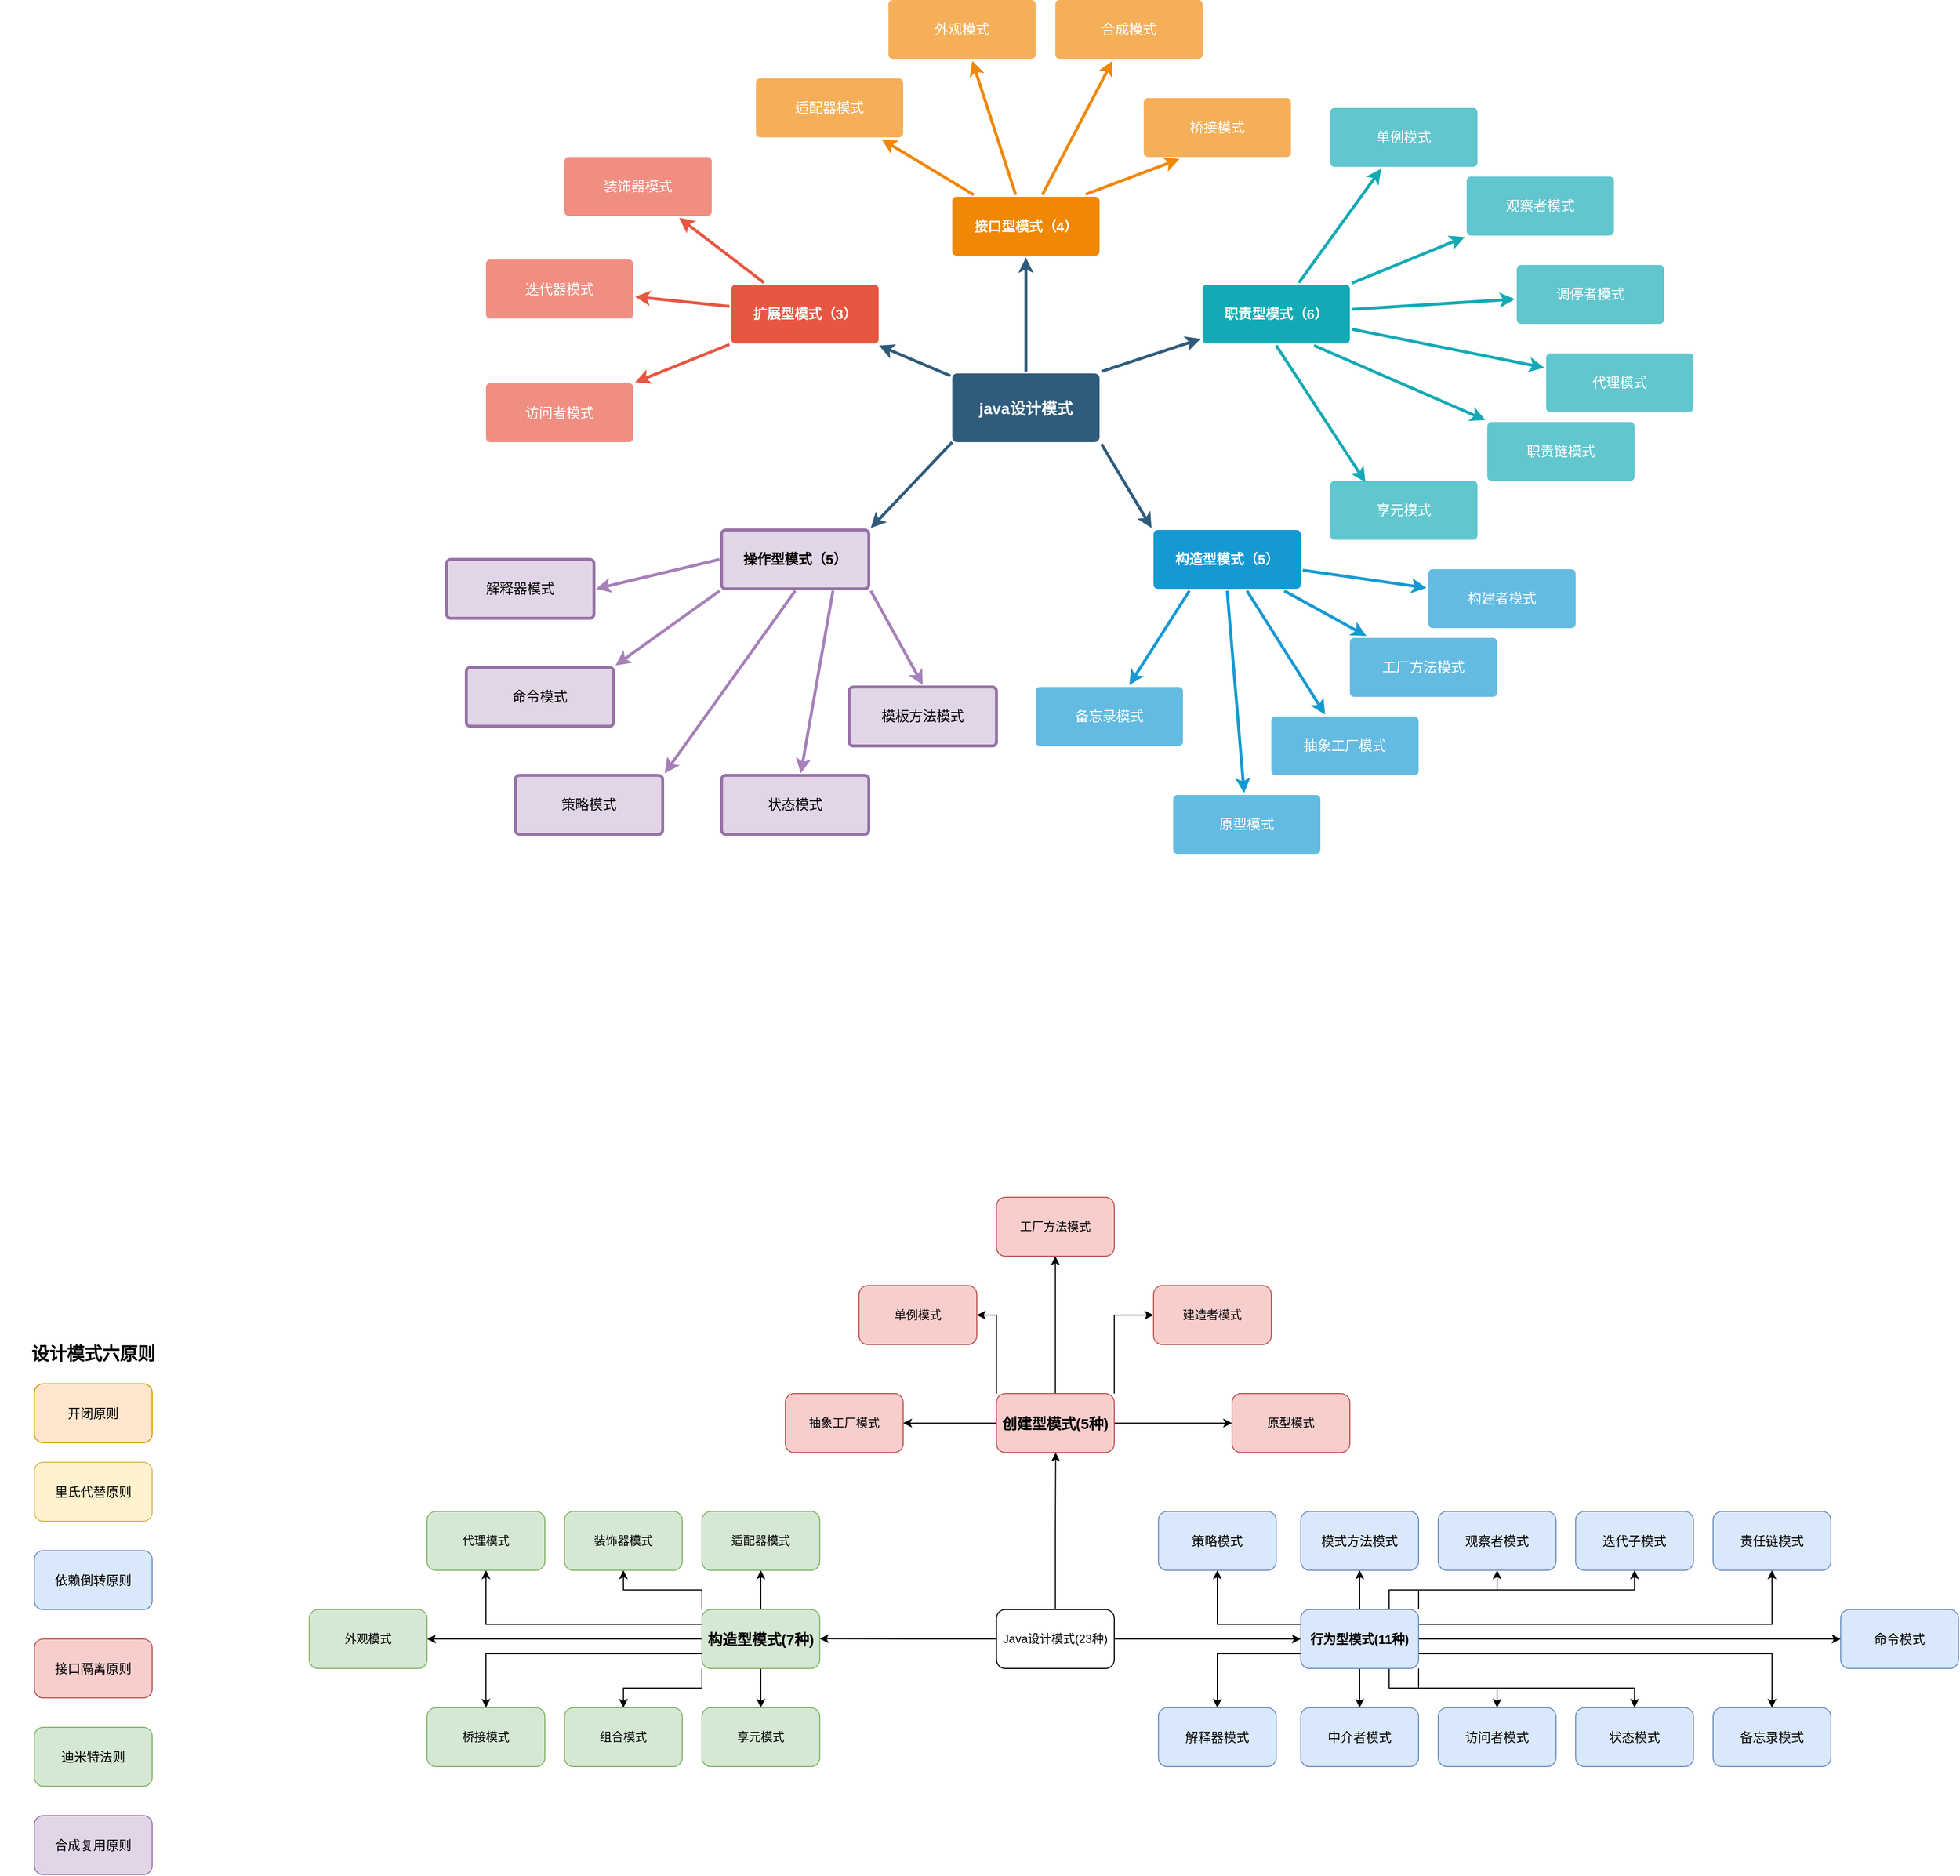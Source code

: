 <mxfile version="20.3.3" type="github">
  <diagram id="6a731a19-8d31-9384-78a2-239565b7b9f0" name="Page-1">
    <mxGraphModel dx="3200" dy="1978" grid="1" gridSize="10" guides="1" tooltips="1" connect="1" arrows="1" fold="1" page="1" pageScale="1" pageWidth="1169" pageHeight="827" background="none" math="0" shadow="0">
      <root>
        <mxCell id="0" />
        <mxCell id="1" parent="0" />
        <mxCell id="1745" value="" style="edgeStyle=none;rounded=0;jumpStyle=none;html=1;shadow=0;labelBackgroundColor=none;startArrow=none;startFill=0;endArrow=classic;endFill=1;jettySize=auto;orthogonalLoop=1;strokeColor=#2F5B7C;strokeWidth=3;fontFamily=Helvetica;fontSize=16;fontColor=#23445D;spacing=5;" parent="1" source="1749" target="1764" edge="1">
          <mxGeometry relative="1" as="geometry" />
        </mxCell>
        <mxCell id="1746" value="" style="edgeStyle=none;rounded=0;jumpStyle=none;html=1;shadow=0;labelBackgroundColor=none;startArrow=none;startFill=0;endArrow=classic;endFill=1;jettySize=auto;orthogonalLoop=1;strokeColor=#2F5B7C;strokeWidth=3;fontFamily=Helvetica;fontSize=16;fontColor=#23445D;spacing=5;exitX=1;exitY=0;exitDx=0;exitDy=0;" parent="1" source="1749" target="1771" edge="1">
          <mxGeometry relative="1" as="geometry" />
        </mxCell>
        <mxCell id="1747" value="" style="edgeStyle=none;rounded=0;jumpStyle=none;html=1;shadow=0;labelBackgroundColor=none;startArrow=none;startFill=0;endArrow=classic;endFill=1;jettySize=auto;orthogonalLoop=1;strokeColor=#2F5B7C;strokeWidth=3;fontFamily=Helvetica;fontSize=16;fontColor=#23445D;spacing=5;exitX=1;exitY=1;exitDx=0;exitDy=0;entryX=0;entryY=0;entryDx=0;entryDy=0;" parent="1" source="1749" target="1760" edge="1">
          <mxGeometry relative="1" as="geometry" />
        </mxCell>
        <mxCell id="1748" value="" style="edgeStyle=none;rounded=0;jumpStyle=none;html=1;shadow=0;labelBackgroundColor=none;startArrow=none;startFill=0;endArrow=classic;endFill=1;jettySize=auto;orthogonalLoop=1;strokeColor=#2F5B7C;strokeWidth=3;fontFamily=Helvetica;fontSize=16;fontColor=#23445D;spacing=5;" parent="1" source="1749" target="1753" edge="1">
          <mxGeometry relative="1" as="geometry" />
        </mxCell>
        <mxCell id="1749" value="java设计模式" style="rounded=1;whiteSpace=wrap;html=1;shadow=0;labelBackgroundColor=none;strokeColor=none;strokeWidth=3;fillColor=#2F5B7C;fontFamily=Helvetica;fontSize=16;fontColor=#FFFFFF;align=center;fontStyle=1;spacing=5;arcSize=7;perimeterSpacing=2;" parent="1" vertex="1">
          <mxGeometry x="495" y="380.5" width="150" height="70" as="geometry" />
        </mxCell>
        <mxCell id="1750" value="" style="edgeStyle=none;rounded=1;jumpStyle=none;html=1;shadow=0;labelBackgroundColor=none;startArrow=none;startFill=0;jettySize=auto;orthogonalLoop=1;strokeColor=#E85642;strokeWidth=3;fontFamily=Helvetica;fontSize=14;fontColor=#FFFFFF;spacing=5;fontStyle=1;fillColor=#b0e3e6;" parent="1" source="1753" target="1756" edge="1">
          <mxGeometry relative="1" as="geometry" />
        </mxCell>
        <mxCell id="1751" value="" style="edgeStyle=none;rounded=1;jumpStyle=none;html=1;shadow=0;labelBackgroundColor=none;startArrow=none;startFill=0;jettySize=auto;orthogonalLoop=1;strokeColor=#E85642;strokeWidth=3;fontFamily=Helvetica;fontSize=14;fontColor=#FFFFFF;spacing=5;fontStyle=1;fillColor=#b0e3e6;" parent="1" source="1753" target="1755" edge="1">
          <mxGeometry relative="1" as="geometry" />
        </mxCell>
        <mxCell id="1752" value="" style="edgeStyle=none;rounded=1;jumpStyle=none;html=1;shadow=0;labelBackgroundColor=none;startArrow=none;startFill=0;jettySize=auto;orthogonalLoop=1;strokeColor=#E85642;strokeWidth=3;fontFamily=Helvetica;fontSize=14;fontColor=#FFFFFF;spacing=5;fontStyle=1;fillColor=#b0e3e6;" parent="1" source="1753" target="1754" edge="1">
          <mxGeometry relative="1" as="geometry" />
        </mxCell>
        <mxCell id="1753" value="扩展型模式（3）" style="rounded=1;whiteSpace=wrap;html=1;shadow=0;labelBackgroundColor=none;strokeColor=none;strokeWidth=3;fillColor=#e85642;fontFamily=Helvetica;fontSize=14;fontColor=#FFFFFF;align=center;spacing=5;fontStyle=1;arcSize=7;perimeterSpacing=2;" parent="1" vertex="1">
          <mxGeometry x="270" y="290" width="150" height="60" as="geometry" />
        </mxCell>
        <mxCell id="1754" value="访问者模式" style="rounded=1;whiteSpace=wrap;html=1;shadow=0;labelBackgroundColor=none;strokeColor=none;strokeWidth=3;fillColor=#f08e81;fontFamily=Helvetica;fontSize=14;fontColor=#FFFFFF;align=center;spacing=5;fontStyle=0;arcSize=7;perimeterSpacing=2;" parent="1" vertex="1">
          <mxGeometry x="20" y="390.5" width="150" height="60" as="geometry" />
        </mxCell>
        <mxCell id="1755" value="迭代器模式" style="rounded=1;whiteSpace=wrap;html=1;shadow=0;labelBackgroundColor=none;strokeColor=none;strokeWidth=3;fillColor=#f08e81;fontFamily=Helvetica;fontSize=14;fontColor=#FFFFFF;align=center;spacing=5;fontStyle=0;arcSize=7;perimeterSpacing=2;" parent="1" vertex="1">
          <mxGeometry x="20" y="264.5" width="150" height="60" as="geometry" />
        </mxCell>
        <mxCell id="1756" value="装饰器模式" style="rounded=1;whiteSpace=wrap;html=1;shadow=0;labelBackgroundColor=none;strokeColor=none;strokeWidth=3;fillColor=#f08e81;fontFamily=Helvetica;fontSize=14;fontColor=#FFFFFF;align=center;spacing=5;fontStyle=0;arcSize=7;perimeterSpacing=2;" parent="1" vertex="1">
          <mxGeometry x="100" y="160" width="150" height="60" as="geometry" />
        </mxCell>
        <mxCell id="1757" value="" style="edgeStyle=none;rounded=0;jumpStyle=none;html=1;shadow=0;labelBackgroundColor=none;startArrow=none;startFill=0;endArrow=classic;endFill=1;jettySize=auto;orthogonalLoop=1;strokeColor=#1699D3;strokeWidth=3;fontFamily=Helvetica;fontSize=14;fontColor=#FFFFFF;spacing=5;" parent="1" source="1760" target="1763" edge="1">
          <mxGeometry relative="1" as="geometry" />
        </mxCell>
        <mxCell id="1758" value="" style="edgeStyle=none;rounded=0;jumpStyle=none;html=1;shadow=0;labelBackgroundColor=none;startArrow=none;startFill=0;endArrow=classic;endFill=1;jettySize=auto;orthogonalLoop=1;strokeColor=#1699D3;strokeWidth=3;fontFamily=Helvetica;fontSize=14;fontColor=#FFFFFF;spacing=5;" parent="1" source="1760" target="1762" edge="1">
          <mxGeometry relative="1" as="geometry" />
        </mxCell>
        <mxCell id="1759" value="" style="edgeStyle=none;rounded=0;jumpStyle=none;html=1;shadow=0;labelBackgroundColor=none;startArrow=none;startFill=0;endArrow=classic;endFill=1;jettySize=auto;orthogonalLoop=1;strokeColor=#1699D3;strokeWidth=3;fontFamily=Helvetica;fontSize=14;fontColor=#FFFFFF;spacing=5;" parent="1" source="1760" target="1761" edge="1">
          <mxGeometry relative="1" as="geometry" />
        </mxCell>
        <mxCell id="1760" value="构造型模式（5）" style="rounded=1;whiteSpace=wrap;html=1;shadow=0;labelBackgroundColor=none;strokeColor=none;strokeWidth=3;fillColor=#1699d3;fontFamily=Helvetica;fontSize=14;fontColor=#FFFFFF;align=center;spacing=5;fontStyle=1;arcSize=7;perimeterSpacing=2;" parent="1" vertex="1">
          <mxGeometry x="700" y="540" width="150" height="60" as="geometry" />
        </mxCell>
        <mxCell id="1761" value="构建者模式" style="rounded=1;whiteSpace=wrap;html=1;shadow=0;labelBackgroundColor=none;strokeColor=none;strokeWidth=3;fillColor=#64bbe2;fontFamily=Helvetica;fontSize=14;fontColor=#FFFFFF;align=center;spacing=5;arcSize=7;perimeterSpacing=2;" parent="1" vertex="1">
          <mxGeometry x="980" y="580" width="150" height="60" as="geometry" />
        </mxCell>
        <mxCell id="1762" value="工厂方法模式" style="rounded=1;whiteSpace=wrap;html=1;shadow=0;labelBackgroundColor=none;strokeColor=none;strokeWidth=3;fillColor=#64bbe2;fontFamily=Helvetica;fontSize=14;fontColor=#FFFFFF;align=center;spacing=5;arcSize=7;perimeterSpacing=2;" parent="1" vertex="1">
          <mxGeometry x="900" y="650" width="150" height="60" as="geometry" />
        </mxCell>
        <mxCell id="1763" value="抽象工厂模式" style="rounded=1;whiteSpace=wrap;html=1;shadow=0;labelBackgroundColor=none;strokeColor=none;strokeWidth=3;fillColor=#64bbe2;fontFamily=Helvetica;fontSize=14;fontColor=#FFFFFF;align=center;spacing=5;arcSize=7;perimeterSpacing=2;" parent="1" vertex="1">
          <mxGeometry x="820" y="730" width="150" height="60" as="geometry" />
        </mxCell>
        <mxCell id="1764" value="接口型模式（4）" style="rounded=1;whiteSpace=wrap;html=1;shadow=0;labelBackgroundColor=none;strokeColor=none;strokeWidth=3;fillColor=#F08705;fontFamily=Helvetica;fontSize=14;fontColor=#FFFFFF;align=center;spacing=5;fontStyle=1;arcSize=7;perimeterSpacing=2;" parent="1" vertex="1">
          <mxGeometry x="495" y="200.5" width="150" height="60" as="geometry" />
        </mxCell>
        <mxCell id="1765" value="合成模式" style="rounded=1;whiteSpace=wrap;html=1;shadow=0;labelBackgroundColor=none;strokeColor=none;strokeWidth=3;fillColor=#f5af58;fontFamily=Helvetica;fontSize=14;fontColor=#FFFFFF;align=center;spacing=5;arcSize=7;perimeterSpacing=2;" parent="1" vertex="1">
          <mxGeometry x="600" width="150" height="60" as="geometry" />
        </mxCell>
        <mxCell id="1766" value="" style="edgeStyle=none;rounded=0;jumpStyle=none;html=1;shadow=0;labelBackgroundColor=none;startArrow=none;startFill=0;endArrow=classic;endFill=1;jettySize=auto;orthogonalLoop=1;strokeColor=#F08705;strokeWidth=3;fontFamily=Helvetica;fontSize=14;fontColor=#FFFFFF;spacing=5;" parent="1" source="1764" target="1765" edge="1">
          <mxGeometry relative="1" as="geometry" />
        </mxCell>
        <mxCell id="1767" value="外观模式" style="rounded=1;whiteSpace=wrap;html=1;shadow=0;labelBackgroundColor=none;strokeColor=none;strokeWidth=3;fillColor=#f5af58;fontFamily=Helvetica;fontSize=14;fontColor=#FFFFFF;align=center;spacing=5;arcSize=7;perimeterSpacing=2;" parent="1" vertex="1">
          <mxGeometry x="430" width="150" height="60" as="geometry" />
        </mxCell>
        <mxCell id="1768" value="" style="edgeStyle=none;rounded=0;jumpStyle=none;html=1;shadow=0;labelBackgroundColor=none;startArrow=none;startFill=0;endArrow=classic;endFill=1;jettySize=auto;orthogonalLoop=1;strokeColor=#F08705;strokeWidth=3;fontFamily=Helvetica;fontSize=14;fontColor=#FFFFFF;spacing=5;" parent="1" source="1764" target="1767" edge="1">
          <mxGeometry relative="1" as="geometry" />
        </mxCell>
        <mxCell id="1769" value="适配器模式" style="rounded=1;whiteSpace=wrap;html=1;shadow=0;labelBackgroundColor=none;strokeColor=none;strokeWidth=3;fillColor=#f5af58;fontFamily=Helvetica;fontSize=14;fontColor=#FFFFFF;align=center;spacing=5;arcSize=7;perimeterSpacing=2;" parent="1" vertex="1">
          <mxGeometry x="295" y="80" width="150" height="60" as="geometry" />
        </mxCell>
        <mxCell id="1770" value="" style="edgeStyle=none;rounded=0;jumpStyle=none;html=1;shadow=0;labelBackgroundColor=none;startArrow=none;startFill=0;endArrow=classic;endFill=1;jettySize=auto;orthogonalLoop=1;strokeColor=#F08705;strokeWidth=3;fontFamily=Helvetica;fontSize=14;fontColor=#FFFFFF;spacing=5;" parent="1" source="1764" target="1769" edge="1">
          <mxGeometry relative="1" as="geometry" />
        </mxCell>
        <mxCell id="1771" value="职责型模式（6）" style="rounded=1;whiteSpace=wrap;html=1;shadow=0;labelBackgroundColor=none;strokeColor=none;strokeWidth=3;fillColor=#12aab5;fontFamily=Helvetica;fontSize=14;fontColor=#FFFFFF;align=center;spacing=5;fontStyle=1;arcSize=7;perimeterSpacing=2;" parent="1" vertex="1">
          <mxGeometry x="750" y="290.0" width="150" height="60" as="geometry" />
        </mxCell>
        <mxCell id="1772" value="代理模式" style="rounded=1;whiteSpace=wrap;html=1;shadow=0;labelBackgroundColor=none;strokeColor=none;strokeWidth=3;fillColor=#61c6ce;fontFamily=Helvetica;fontSize=14;fontColor=#FFFFFF;align=center;spacing=5;fontStyle=0;arcSize=7;perimeterSpacing=2;" parent="1" vertex="1">
          <mxGeometry x="1100" y="360" width="150" height="60" as="geometry" />
        </mxCell>
        <mxCell id="1773" value="" style="edgeStyle=none;rounded=1;jumpStyle=none;html=1;shadow=0;labelBackgroundColor=none;startArrow=none;startFill=0;jettySize=auto;orthogonalLoop=1;strokeColor=#12AAB5;strokeWidth=3;fontFamily=Helvetica;fontSize=14;fontColor=#FFFFFF;spacing=5;fontStyle=1;fillColor=#b0e3e6;" parent="1" source="1771" target="1772" edge="1">
          <mxGeometry relative="1" as="geometry" />
        </mxCell>
        <mxCell id="1774" value="调停者模式" style="rounded=1;whiteSpace=wrap;html=1;shadow=0;labelBackgroundColor=none;strokeColor=none;strokeWidth=3;fillColor=#61c6ce;fontFamily=Helvetica;fontSize=14;fontColor=#FFFFFF;align=center;spacing=5;fontStyle=0;arcSize=7;perimeterSpacing=2;" parent="1" vertex="1">
          <mxGeometry x="1070" y="270" width="150" height="60" as="geometry" />
        </mxCell>
        <mxCell id="1775" value="" style="edgeStyle=none;rounded=1;jumpStyle=none;html=1;shadow=0;labelBackgroundColor=none;startArrow=none;startFill=0;jettySize=auto;orthogonalLoop=1;strokeColor=#12AAB5;strokeWidth=3;fontFamily=Helvetica;fontSize=14;fontColor=#FFFFFF;spacing=5;fontStyle=1;fillColor=#b0e3e6;" parent="1" source="1771" target="1774" edge="1">
          <mxGeometry relative="1" as="geometry" />
        </mxCell>
        <mxCell id="1776" value="观察者模式" style="rounded=1;whiteSpace=wrap;html=1;shadow=0;labelBackgroundColor=none;strokeColor=none;strokeWidth=3;fillColor=#61c6ce;fontFamily=Helvetica;fontSize=14;fontColor=#FFFFFF;align=center;spacing=5;fontStyle=0;arcSize=7;perimeterSpacing=2;" parent="1" vertex="1">
          <mxGeometry x="1019" y="180" width="150" height="60" as="geometry" />
        </mxCell>
        <mxCell id="1777" value="" style="edgeStyle=none;rounded=1;jumpStyle=none;html=1;shadow=0;labelBackgroundColor=none;startArrow=none;startFill=0;jettySize=auto;orthogonalLoop=1;strokeColor=#12AAB5;strokeWidth=3;fontFamily=Helvetica;fontSize=14;fontColor=#FFFFFF;spacing=5;fontStyle=1;fillColor=#b0e3e6;" parent="1" source="1771" target="1776" edge="1">
          <mxGeometry relative="1" as="geometry" />
        </mxCell>
        <mxCell id="1778" value="单例模式" style="rounded=1;whiteSpace=wrap;html=1;shadow=0;labelBackgroundColor=none;strokeColor=none;strokeWidth=3;fillColor=#61c6ce;fontFamily=Helvetica;fontSize=14;fontColor=#FFFFFF;align=center;spacing=5;fontStyle=0;arcSize=7;perimeterSpacing=2;" parent="1" vertex="1">
          <mxGeometry x="880" y="110" width="150" height="60" as="geometry" />
        </mxCell>
        <mxCell id="1779" value="" style="edgeStyle=none;rounded=1;jumpStyle=none;html=1;shadow=0;labelBackgroundColor=none;startArrow=none;startFill=0;jettySize=auto;orthogonalLoop=1;strokeColor=#12AAB5;strokeWidth=3;fontFamily=Helvetica;fontSize=14;fontColor=#FFFFFF;spacing=5;fontStyle=1;fillColor=#b0e3e6;" parent="1" source="1771" target="1778" edge="1">
          <mxGeometry relative="1" as="geometry" />
        </mxCell>
        <mxCell id="4a9uGaRd72NeFOy7xEUE-1779" value="桥接模式" style="rounded=1;whiteSpace=wrap;html=1;shadow=0;labelBackgroundColor=none;strokeColor=none;strokeWidth=3;fillColor=#f5af58;fontFamily=Helvetica;fontSize=14;fontColor=#FFFFFF;align=center;spacing=5;arcSize=7;perimeterSpacing=2;" parent="1" vertex="1">
          <mxGeometry x="690" y="100" width="150" height="60" as="geometry" />
        </mxCell>
        <mxCell id="4a9uGaRd72NeFOy7xEUE-1781" value="" style="edgeStyle=none;rounded=0;jumpStyle=none;html=1;shadow=0;labelBackgroundColor=none;startArrow=none;startFill=0;endArrow=classic;endFill=1;jettySize=auto;orthogonalLoop=1;strokeColor=#F08705;strokeWidth=3;fontFamily=Helvetica;fontSize=14;fontColor=#FFFFFF;spacing=5;exitX=0.896;exitY=-0.008;exitDx=0;exitDy=0;exitPerimeter=0;entryX=0.25;entryY=1;entryDx=0;entryDy=0;" parent="1" source="1764" target="4a9uGaRd72NeFOy7xEUE-1779" edge="1">
          <mxGeometry relative="1" as="geometry">
            <mxPoint x="614.164" y="208.5" as="sourcePoint" />
            <mxPoint x="740" y="170" as="targetPoint" />
          </mxGeometry>
        </mxCell>
        <mxCell id="4a9uGaRd72NeFOy7xEUE-1783" value="" style="edgeStyle=none;rounded=1;jumpStyle=none;html=1;shadow=0;labelBackgroundColor=none;startArrow=none;startFill=0;jettySize=auto;orthogonalLoop=1;strokeColor=#12AAB5;strokeWidth=3;fontFamily=Helvetica;fontSize=14;fontColor=#FFFFFF;spacing=5;fontStyle=1;fillColor=#b0e3e6;exitX=0.75;exitY=1;exitDx=0;exitDy=0;entryX=0;entryY=0;entryDx=0;entryDy=0;" parent="1" source="1771" target="4a9uGaRd72NeFOy7xEUE-1784" edge="1">
          <mxGeometry relative="1" as="geometry">
            <mxPoint x="940" y="450" as="sourcePoint" />
            <mxPoint x="1078" y="457.54" as="targetPoint" />
          </mxGeometry>
        </mxCell>
        <mxCell id="4a9uGaRd72NeFOy7xEUE-1784" value="职责链模式" style="rounded=1;whiteSpace=wrap;html=1;shadow=0;labelBackgroundColor=none;strokeColor=none;strokeWidth=3;fillColor=#61c6ce;fontFamily=Helvetica;fontSize=14;fontColor=#FFFFFF;align=center;spacing=5;fontStyle=0;arcSize=7;perimeterSpacing=2;" parent="1" vertex="1">
          <mxGeometry x="1040" y="430" width="150" height="60" as="geometry" />
        </mxCell>
        <mxCell id="4a9uGaRd72NeFOy7xEUE-1785" value="享元模式" style="rounded=1;whiteSpace=wrap;html=1;shadow=0;labelBackgroundColor=none;strokeColor=none;strokeWidth=3;fillColor=#61c6ce;fontFamily=Helvetica;fontSize=14;fontColor=#FFFFFF;align=center;spacing=5;fontStyle=0;arcSize=7;perimeterSpacing=2;" parent="1" vertex="1">
          <mxGeometry x="880" y="490" width="150" height="60" as="geometry" />
        </mxCell>
        <mxCell id="4a9uGaRd72NeFOy7xEUE-1786" value="" style="edgeStyle=none;rounded=1;jumpStyle=none;html=1;shadow=0;labelBackgroundColor=none;startArrow=none;startFill=0;jettySize=auto;orthogonalLoop=1;strokeColor=#12AAB5;strokeWidth=3;fontFamily=Helvetica;fontSize=14;fontColor=#FFFFFF;spacing=5;fontStyle=1;fillColor=#b0e3e6;exitX=0.5;exitY=1;exitDx=0;exitDy=0;entryX=0.246;entryY=0.052;entryDx=0;entryDy=0;entryPerimeter=0;" parent="1" source="1771" target="4a9uGaRd72NeFOy7xEUE-1785" edge="1">
          <mxGeometry relative="1" as="geometry">
            <mxPoint x="890.004" y="445.498" as="sourcePoint" />
            <mxPoint x="984.7" y="519.71" as="targetPoint" />
          </mxGeometry>
        </mxCell>
        <mxCell id="4a9uGaRd72NeFOy7xEUE-1787" value="" style="edgeStyle=none;rounded=0;jumpStyle=none;html=1;shadow=0;labelBackgroundColor=none;startArrow=none;startFill=0;endArrow=classic;endFill=1;jettySize=auto;orthogonalLoop=1;strokeColor=#1699D3;strokeWidth=3;fontFamily=Helvetica;fontSize=14;fontColor=#FFFFFF;spacing=5;exitX=0.5;exitY=1;exitDx=0;exitDy=0;" parent="1" source="1760" target="4a9uGaRd72NeFOy7xEUE-1788" edge="1">
          <mxGeometry relative="1" as="geometry">
            <mxPoint x="671.04" y="642.5" as="sourcePoint" />
          </mxGeometry>
        </mxCell>
        <mxCell id="4a9uGaRd72NeFOy7xEUE-1788" value="原型模式" style="rounded=1;whiteSpace=wrap;html=1;shadow=0;labelBackgroundColor=none;strokeColor=none;strokeWidth=3;fillColor=#64bbe2;fontFamily=Helvetica;fontSize=14;fontColor=#FFFFFF;align=center;spacing=5;arcSize=7;perimeterSpacing=2;" parent="1" vertex="1">
          <mxGeometry x="720" y="810" width="150" height="60" as="geometry" />
        </mxCell>
        <mxCell id="4a9uGaRd72NeFOy7xEUE-1789" value="" style="edgeStyle=none;rounded=0;jumpStyle=none;html=1;shadow=0;labelBackgroundColor=none;startArrow=none;startFill=0;endArrow=classic;endFill=1;jettySize=auto;orthogonalLoop=1;strokeColor=#1699D3;strokeWidth=3;fontFamily=Helvetica;fontSize=14;fontColor=#FFFFFF;spacing=5;exitX=0.25;exitY=1;exitDx=0;exitDy=0;" parent="1" source="1760" target="4a9uGaRd72NeFOy7xEUE-1790" edge="1">
          <mxGeometry relative="1" as="geometry">
            <mxPoint x="750" y="610" as="sourcePoint" />
          </mxGeometry>
        </mxCell>
        <mxCell id="4a9uGaRd72NeFOy7xEUE-1790" value="备忘录模式" style="rounded=1;whiteSpace=wrap;html=1;shadow=0;labelBackgroundColor=none;strokeColor=none;strokeWidth=3;fillColor=#64bbe2;fontFamily=Helvetica;fontSize=14;fontColor=#FFFFFF;align=center;spacing=5;arcSize=7;perimeterSpacing=2;" parent="1" vertex="1">
          <mxGeometry x="580" y="700" width="150" height="60" as="geometry" />
        </mxCell>
        <mxCell id="4a9uGaRd72NeFOy7xEUE-1791" value="操作型模式（5）" style="rounded=1;whiteSpace=wrap;html=1;shadow=0;labelBackgroundColor=none;strokeColor=#9673a6;strokeWidth=3;fillColor=#e1d5e7;fontFamily=Helvetica;fontSize=14;align=center;spacing=5;fontStyle=1;arcSize=7;perimeterSpacing=2;" parent="1" vertex="1">
          <mxGeometry x="260" y="540" width="150" height="60" as="geometry" />
        </mxCell>
        <mxCell id="4a9uGaRd72NeFOy7xEUE-1792" value="" style="edgeStyle=none;rounded=0;jumpStyle=none;html=1;shadow=0;labelBackgroundColor=none;startArrow=none;startFill=0;endArrow=classic;endFill=1;jettySize=auto;orthogonalLoop=1;strokeColor=#2F5B7C;strokeWidth=3;fontFamily=Helvetica;fontSize=16;fontColor=#23445D;spacing=5;exitX=1;exitY=1;exitDx=0;exitDy=0;entryX=1;entryY=0;entryDx=0;entryDy=0;" parent="1" target="4a9uGaRd72NeFOy7xEUE-1791" edge="1">
          <mxGeometry relative="1" as="geometry">
            <mxPoint x="495" y="450.5" as="sourcePoint" />
            <mxPoint x="546" y="536" as="targetPoint" />
          </mxGeometry>
        </mxCell>
        <mxCell id="4a9uGaRd72NeFOy7xEUE-1793" value="" style="edgeStyle=none;rounded=0;jumpStyle=none;html=1;shadow=0;labelBackgroundColor=none;startArrow=none;startFill=0;endArrow=classic;endFill=1;jettySize=auto;orthogonalLoop=1;strokeColor=#A680B8;strokeWidth=3;fontFamily=Helvetica;fontSize=14;fontColor=#FFFFFF;spacing=5;exitX=0;exitY=0.5;exitDx=0;exitDy=0;fillColor=#D5E8D4;entryX=1;entryY=0.5;entryDx=0;entryDy=0;" parent="1" source="4a9uGaRd72NeFOy7xEUE-1791" target="4a9uGaRd72NeFOy7xEUE-1795" edge="1">
          <mxGeometry relative="1" as="geometry">
            <mxPoint x="260" y="600" as="sourcePoint" />
            <mxPoint x="200" y="700" as="targetPoint" />
          </mxGeometry>
        </mxCell>
        <mxCell id="4a9uGaRd72NeFOy7xEUE-1794" value="命令模式" style="rounded=1;whiteSpace=wrap;html=1;shadow=0;labelBackgroundColor=none;strokeColor=#9673a6;strokeWidth=3;fillColor=#e1d5e7;fontFamily=Helvetica;fontSize=14;align=center;spacing=5;arcSize=7;perimeterSpacing=2;" parent="1" vertex="1">
          <mxGeometry y="680" width="150" height="60" as="geometry" />
        </mxCell>
        <mxCell id="4a9uGaRd72NeFOy7xEUE-1795" value="解释器模式" style="rounded=1;whiteSpace=wrap;html=1;shadow=0;labelBackgroundColor=none;strokeColor=#9673a6;strokeWidth=3;fillColor=#e1d5e7;fontFamily=Helvetica;fontSize=14;align=center;spacing=5;arcSize=7;perimeterSpacing=2;" parent="1" vertex="1">
          <mxGeometry x="-20" y="570" width="150" height="60" as="geometry" />
        </mxCell>
        <mxCell id="4a9uGaRd72NeFOy7xEUE-1796" value="策略模式" style="rounded=1;whiteSpace=wrap;html=1;shadow=0;labelBackgroundColor=none;strokeColor=#9673a6;strokeWidth=3;fillColor=#e1d5e7;fontFamily=Helvetica;fontSize=14;align=center;spacing=5;arcSize=7;perimeterSpacing=2;" parent="1" vertex="1">
          <mxGeometry x="50" y="790" width="150" height="60" as="geometry" />
        </mxCell>
        <mxCell id="4a9uGaRd72NeFOy7xEUE-1797" value="状态模式" style="rounded=1;whiteSpace=wrap;html=1;shadow=0;labelBackgroundColor=none;strokeColor=#9673a6;strokeWidth=3;fillColor=#e1d5e7;fontFamily=Helvetica;fontSize=14;align=center;spacing=5;arcSize=7;perimeterSpacing=2;" parent="1" vertex="1">
          <mxGeometry x="260" y="790" width="150" height="60" as="geometry" />
        </mxCell>
        <mxCell id="4a9uGaRd72NeFOy7xEUE-1798" value="模板方法模式" style="rounded=1;whiteSpace=wrap;html=1;shadow=0;labelBackgroundColor=none;strokeColor=#9673a6;strokeWidth=3;fillColor=#e1d5e7;fontFamily=Helvetica;fontSize=14;align=center;spacing=5;arcSize=7;perimeterSpacing=2;" parent="1" vertex="1">
          <mxGeometry x="390" y="700" width="150" height="60" as="geometry" />
        </mxCell>
        <mxCell id="4a9uGaRd72NeFOy7xEUE-1799" value="" style="edgeStyle=none;rounded=0;jumpStyle=none;html=1;shadow=0;labelBackgroundColor=none;startArrow=none;startFill=0;endArrow=classic;endFill=1;jettySize=auto;orthogonalLoop=1;strokeColor=#A680B8;strokeWidth=3;fontFamily=Helvetica;fontSize=14;fontColor=#FFFFFF;spacing=5;exitX=0;exitY=1;exitDx=0;exitDy=0;fillColor=#D5E8D4;entryX=1;entryY=0;entryDx=0;entryDy=0;" parent="1" source="4a9uGaRd72NeFOy7xEUE-1791" target="4a9uGaRd72NeFOy7xEUE-1794" edge="1">
          <mxGeometry relative="1" as="geometry">
            <mxPoint x="268" y="580" as="sourcePoint" />
            <mxPoint x="142" y="610" as="targetPoint" />
          </mxGeometry>
        </mxCell>
        <mxCell id="4a9uGaRd72NeFOy7xEUE-1800" value="" style="edgeStyle=none;rounded=0;jumpStyle=none;html=1;shadow=0;labelBackgroundColor=none;startArrow=none;startFill=0;endArrow=classic;endFill=1;jettySize=auto;orthogonalLoop=1;strokeColor=#A680B8;strokeWidth=3;fontFamily=Helvetica;fontSize=14;fontColor=#FFFFFF;spacing=5;exitX=0.5;exitY=1;exitDx=0;exitDy=0;fillColor=#D5E8D4;entryX=1;entryY=0;entryDx=0;entryDy=0;" parent="1" source="4a9uGaRd72NeFOy7xEUE-1791" target="4a9uGaRd72NeFOy7xEUE-1796" edge="1">
          <mxGeometry relative="1" as="geometry">
            <mxPoint x="278" y="590" as="sourcePoint" />
            <mxPoint x="152" y="620" as="targetPoint" />
          </mxGeometry>
        </mxCell>
        <mxCell id="4a9uGaRd72NeFOy7xEUE-1801" value="" style="edgeStyle=none;rounded=0;jumpStyle=none;html=1;shadow=0;labelBackgroundColor=none;startArrow=none;startFill=0;endArrow=classic;endFill=1;jettySize=auto;orthogonalLoop=1;strokeColor=#A680B8;strokeWidth=3;fontFamily=Helvetica;fontSize=14;fontColor=#FFFFFF;spacing=5;exitX=0.75;exitY=1;exitDx=0;exitDy=0;fillColor=#D5E8D4;" parent="1" source="4a9uGaRd72NeFOy7xEUE-1791" target="4a9uGaRd72NeFOy7xEUE-1797" edge="1">
          <mxGeometry relative="1" as="geometry">
            <mxPoint x="288" y="600" as="sourcePoint" />
            <mxPoint x="162" y="630" as="targetPoint" />
          </mxGeometry>
        </mxCell>
        <mxCell id="4a9uGaRd72NeFOy7xEUE-1802" value="" style="edgeStyle=none;rounded=0;jumpStyle=none;html=1;shadow=0;labelBackgroundColor=none;startArrow=none;startFill=0;endArrow=classic;endFill=1;jettySize=auto;orthogonalLoop=1;strokeColor=#A680B8;strokeWidth=3;fontFamily=Helvetica;fontSize=14;fontColor=#FFFFFF;spacing=5;exitX=1;exitY=1;exitDx=0;exitDy=0;fillColor=#D5E8D4;entryX=0.5;entryY=0;entryDx=0;entryDy=0;" parent="1" source="4a9uGaRd72NeFOy7xEUE-1791" target="4a9uGaRd72NeFOy7xEUE-1798" edge="1">
          <mxGeometry relative="1" as="geometry">
            <mxPoint x="298" y="610" as="sourcePoint" />
            <mxPoint x="172" y="640" as="targetPoint" />
          </mxGeometry>
        </mxCell>
        <mxCell id="4kRK0BYigSoJ91SEgmZK-1784" style="edgeStyle=orthogonalEdgeStyle;rounded=0;orthogonalLoop=1;jettySize=auto;html=1;exitX=0.5;exitY=0;exitDx=0;exitDy=0;" edge="1" parent="1" source="4kRK0BYigSoJ91SEgmZK-1782">
          <mxGeometry relative="1" as="geometry">
            <mxPoint x="600.353" y="1480" as="targetPoint" />
          </mxGeometry>
        </mxCell>
        <mxCell id="4kRK0BYigSoJ91SEgmZK-1786" style="edgeStyle=orthogonalEdgeStyle;rounded=0;orthogonalLoop=1;jettySize=auto;html=1;exitX=0;exitY=0.5;exitDx=0;exitDy=0;" edge="1" parent="1" source="4kRK0BYigSoJ91SEgmZK-1782">
          <mxGeometry relative="1" as="geometry">
            <mxPoint x="360" y="1669.706" as="targetPoint" />
          </mxGeometry>
        </mxCell>
        <mxCell id="4kRK0BYigSoJ91SEgmZK-1789" style="edgeStyle=orthogonalEdgeStyle;rounded=0;orthogonalLoop=1;jettySize=auto;html=1;exitX=1;exitY=0.5;exitDx=0;exitDy=0;entryX=0;entryY=0.5;entryDx=0;entryDy=0;" edge="1" parent="1" source="4kRK0BYigSoJ91SEgmZK-1782" target="4kRK0BYigSoJ91SEgmZK-1788">
          <mxGeometry relative="1" as="geometry" />
        </mxCell>
        <mxCell id="4kRK0BYigSoJ91SEgmZK-1782" value="Java设计模式(23种)" style="rounded=1;whiteSpace=wrap;html=1;" vertex="1" parent="1">
          <mxGeometry x="540" y="1640" width="120" height="60" as="geometry" />
        </mxCell>
        <mxCell id="4kRK0BYigSoJ91SEgmZK-1795" style="edgeStyle=orthogonalEdgeStyle;rounded=0;orthogonalLoop=1;jettySize=auto;html=1;exitX=0;exitY=0.5;exitDx=0;exitDy=0;entryX=1;entryY=0.5;entryDx=0;entryDy=0;" edge="1" parent="1" source="4kRK0BYigSoJ91SEgmZK-1785" target="4kRK0BYigSoJ91SEgmZK-1790">
          <mxGeometry relative="1" as="geometry" />
        </mxCell>
        <mxCell id="4kRK0BYigSoJ91SEgmZK-1796" style="edgeStyle=orthogonalEdgeStyle;rounded=0;orthogonalLoop=1;jettySize=auto;html=1;exitX=1;exitY=0.5;exitDx=0;exitDy=0;entryX=0;entryY=0.5;entryDx=0;entryDy=0;" edge="1" parent="1" source="4kRK0BYigSoJ91SEgmZK-1785" target="4kRK0BYigSoJ91SEgmZK-1794">
          <mxGeometry relative="1" as="geometry" />
        </mxCell>
        <mxCell id="4kRK0BYigSoJ91SEgmZK-1797" style="edgeStyle=orthogonalEdgeStyle;rounded=0;orthogonalLoop=1;jettySize=auto;html=1;exitX=1;exitY=0;exitDx=0;exitDy=0;entryX=0;entryY=0.5;entryDx=0;entryDy=0;" edge="1" parent="1" source="4kRK0BYigSoJ91SEgmZK-1785" target="4kRK0BYigSoJ91SEgmZK-1793">
          <mxGeometry relative="1" as="geometry" />
        </mxCell>
        <mxCell id="4kRK0BYigSoJ91SEgmZK-1798" style="edgeStyle=orthogonalEdgeStyle;rounded=0;orthogonalLoop=1;jettySize=auto;html=1;exitX=0;exitY=0;exitDx=0;exitDy=0;entryX=1;entryY=0.5;entryDx=0;entryDy=0;" edge="1" parent="1" source="4kRK0BYigSoJ91SEgmZK-1785" target="4kRK0BYigSoJ91SEgmZK-1791">
          <mxGeometry relative="1" as="geometry" />
        </mxCell>
        <mxCell id="4kRK0BYigSoJ91SEgmZK-1799" style="edgeStyle=orthogonalEdgeStyle;rounded=0;orthogonalLoop=1;jettySize=auto;html=1;exitX=0.5;exitY=0;exitDx=0;exitDy=0;entryX=0.5;entryY=1;entryDx=0;entryDy=0;" edge="1" parent="1" source="4kRK0BYigSoJ91SEgmZK-1785" target="4kRK0BYigSoJ91SEgmZK-1792">
          <mxGeometry relative="1" as="geometry" />
        </mxCell>
        <mxCell id="4kRK0BYigSoJ91SEgmZK-1785" value="&lt;b&gt;&lt;font style=&quot;font-size: 15px;&quot;&gt;创建型模式(5种)&lt;/font&gt;&lt;/b&gt;" style="rounded=1;whiteSpace=wrap;html=1;fillColor=#f8cecc;strokeColor=#b85450;" vertex="1" parent="1">
          <mxGeometry x="540" y="1420" width="120" height="60" as="geometry" />
        </mxCell>
        <mxCell id="4kRK0BYigSoJ91SEgmZK-1808" style="edgeStyle=orthogonalEdgeStyle;rounded=0;orthogonalLoop=1;jettySize=auto;html=1;exitX=0.5;exitY=0;exitDx=0;exitDy=0;entryX=0.5;entryY=1;entryDx=0;entryDy=0;" edge="1" parent="1" source="4kRK0BYigSoJ91SEgmZK-1787" target="4kRK0BYigSoJ91SEgmZK-1801">
          <mxGeometry relative="1" as="geometry" />
        </mxCell>
        <mxCell id="4kRK0BYigSoJ91SEgmZK-1809" style="edgeStyle=orthogonalEdgeStyle;rounded=0;orthogonalLoop=1;jettySize=auto;html=1;exitX=0;exitY=0;exitDx=0;exitDy=0;entryX=0.5;entryY=1;entryDx=0;entryDy=0;" edge="1" parent="1" source="4kRK0BYigSoJ91SEgmZK-1787" target="4kRK0BYigSoJ91SEgmZK-1802">
          <mxGeometry relative="1" as="geometry" />
        </mxCell>
        <mxCell id="4kRK0BYigSoJ91SEgmZK-1810" style="edgeStyle=orthogonalEdgeStyle;rounded=0;orthogonalLoop=1;jettySize=auto;html=1;exitX=0;exitY=0.25;exitDx=0;exitDy=0;entryX=0.5;entryY=1;entryDx=0;entryDy=0;" edge="1" parent="1" source="4kRK0BYigSoJ91SEgmZK-1787" target="4kRK0BYigSoJ91SEgmZK-1803">
          <mxGeometry relative="1" as="geometry" />
        </mxCell>
        <mxCell id="4kRK0BYigSoJ91SEgmZK-1811" style="edgeStyle=orthogonalEdgeStyle;rounded=0;orthogonalLoop=1;jettySize=auto;html=1;exitX=0;exitY=0.5;exitDx=0;exitDy=0;entryX=1;entryY=0.5;entryDx=0;entryDy=0;" edge="1" parent="1" source="4kRK0BYigSoJ91SEgmZK-1787" target="4kRK0BYigSoJ91SEgmZK-1804">
          <mxGeometry relative="1" as="geometry" />
        </mxCell>
        <mxCell id="4kRK0BYigSoJ91SEgmZK-1812" style="edgeStyle=orthogonalEdgeStyle;rounded=0;orthogonalLoop=1;jettySize=auto;html=1;exitX=0;exitY=0.75;exitDx=0;exitDy=0;entryX=0.5;entryY=0;entryDx=0;entryDy=0;" edge="1" parent="1" source="4kRK0BYigSoJ91SEgmZK-1787" target="4kRK0BYigSoJ91SEgmZK-1805">
          <mxGeometry relative="1" as="geometry" />
        </mxCell>
        <mxCell id="4kRK0BYigSoJ91SEgmZK-1813" style="edgeStyle=orthogonalEdgeStyle;rounded=0;orthogonalLoop=1;jettySize=auto;html=1;exitX=0;exitY=1;exitDx=0;exitDy=0;entryX=0.5;entryY=0;entryDx=0;entryDy=0;" edge="1" parent="1" source="4kRK0BYigSoJ91SEgmZK-1787" target="4kRK0BYigSoJ91SEgmZK-1806">
          <mxGeometry relative="1" as="geometry" />
        </mxCell>
        <mxCell id="4kRK0BYigSoJ91SEgmZK-1814" style="edgeStyle=orthogonalEdgeStyle;rounded=0;orthogonalLoop=1;jettySize=auto;html=1;exitX=0.5;exitY=1;exitDx=0;exitDy=0;entryX=0.5;entryY=0;entryDx=0;entryDy=0;" edge="1" parent="1" source="4kRK0BYigSoJ91SEgmZK-1787" target="4kRK0BYigSoJ91SEgmZK-1807">
          <mxGeometry relative="1" as="geometry" />
        </mxCell>
        <mxCell id="4kRK0BYigSoJ91SEgmZK-1787" value="&lt;font style=&quot;font-size: 15px;&quot;&gt;&lt;b&gt;构造型模式(7种)&lt;/b&gt;&lt;/font&gt;" style="rounded=1;whiteSpace=wrap;html=1;fillColor=#d5e8d4;strokeColor=#82b366;" vertex="1" parent="1">
          <mxGeometry x="240" y="1640" width="120" height="60" as="geometry" />
        </mxCell>
        <mxCell id="4kRK0BYigSoJ91SEgmZK-1829" style="edgeStyle=orthogonalEdgeStyle;rounded=0;orthogonalLoop=1;jettySize=auto;html=1;exitX=0;exitY=0.25;exitDx=0;exitDy=0;entryX=0.5;entryY=1;entryDx=0;entryDy=0;fontSize=13;" edge="1" parent="1" source="4kRK0BYigSoJ91SEgmZK-1788" target="4kRK0BYigSoJ91SEgmZK-1821">
          <mxGeometry relative="1" as="geometry" />
        </mxCell>
        <mxCell id="4kRK0BYigSoJ91SEgmZK-1830" style="edgeStyle=orthogonalEdgeStyle;rounded=0;orthogonalLoop=1;jettySize=auto;html=1;exitX=0;exitY=0.75;exitDx=0;exitDy=0;entryX=0.5;entryY=0;entryDx=0;entryDy=0;fontSize=13;" edge="1" parent="1" source="4kRK0BYigSoJ91SEgmZK-1788" target="4kRK0BYigSoJ91SEgmZK-1822">
          <mxGeometry relative="1" as="geometry" />
        </mxCell>
        <mxCell id="4kRK0BYigSoJ91SEgmZK-1831" style="edgeStyle=orthogonalEdgeStyle;rounded=0;orthogonalLoop=1;jettySize=auto;html=1;exitX=0.5;exitY=0;exitDx=0;exitDy=0;entryX=0.5;entryY=1;entryDx=0;entryDy=0;fontSize=13;" edge="1" parent="1" source="4kRK0BYigSoJ91SEgmZK-1788" target="4kRK0BYigSoJ91SEgmZK-1815">
          <mxGeometry relative="1" as="geometry" />
        </mxCell>
        <mxCell id="4kRK0BYigSoJ91SEgmZK-1832" style="edgeStyle=orthogonalEdgeStyle;rounded=0;orthogonalLoop=1;jettySize=auto;html=1;exitX=0.5;exitY=1;exitDx=0;exitDy=0;entryX=0.5;entryY=0;entryDx=0;entryDy=0;fontSize=13;" edge="1" parent="1" source="4kRK0BYigSoJ91SEgmZK-1788" target="4kRK0BYigSoJ91SEgmZK-1827">
          <mxGeometry relative="1" as="geometry" />
        </mxCell>
        <mxCell id="4kRK0BYigSoJ91SEgmZK-1834" style="edgeStyle=orthogonalEdgeStyle;rounded=0;orthogonalLoop=1;jettySize=auto;html=1;exitX=0.75;exitY=0;exitDx=0;exitDy=0;entryX=0.5;entryY=1;entryDx=0;entryDy=0;fontSize=13;" edge="1" parent="1" source="4kRK0BYigSoJ91SEgmZK-1788" target="4kRK0BYigSoJ91SEgmZK-1826">
          <mxGeometry relative="1" as="geometry" />
        </mxCell>
        <mxCell id="4kRK0BYigSoJ91SEgmZK-1835" style="edgeStyle=orthogonalEdgeStyle;rounded=0;orthogonalLoop=1;jettySize=auto;html=1;exitX=0.75;exitY=1;exitDx=0;exitDy=0;entryX=0.5;entryY=0;entryDx=0;entryDy=0;fontSize=13;" edge="1" parent="1" source="4kRK0BYigSoJ91SEgmZK-1788" target="4kRK0BYigSoJ91SEgmZK-1825">
          <mxGeometry relative="1" as="geometry" />
        </mxCell>
        <mxCell id="4kRK0BYigSoJ91SEgmZK-1836" style="edgeStyle=orthogonalEdgeStyle;rounded=0;orthogonalLoop=1;jettySize=auto;html=1;exitX=1;exitY=0;exitDx=0;exitDy=0;entryX=0.5;entryY=1;entryDx=0;entryDy=0;fontSize=13;" edge="1" parent="1" source="4kRK0BYigSoJ91SEgmZK-1788" target="4kRK0BYigSoJ91SEgmZK-1824">
          <mxGeometry relative="1" as="geometry" />
        </mxCell>
        <mxCell id="4kRK0BYigSoJ91SEgmZK-1837" style="edgeStyle=orthogonalEdgeStyle;rounded=0;orthogonalLoop=1;jettySize=auto;html=1;exitX=1;exitY=1;exitDx=0;exitDy=0;entryX=0.5;entryY=0;entryDx=0;entryDy=0;fontSize=13;" edge="1" parent="1" source="4kRK0BYigSoJ91SEgmZK-1788" target="4kRK0BYigSoJ91SEgmZK-1823">
          <mxGeometry relative="1" as="geometry" />
        </mxCell>
        <mxCell id="4kRK0BYigSoJ91SEgmZK-1838" style="edgeStyle=orthogonalEdgeStyle;rounded=0;orthogonalLoop=1;jettySize=auto;html=1;exitX=1;exitY=0.25;exitDx=0;exitDy=0;entryX=0.5;entryY=1;entryDx=0;entryDy=0;fontSize=13;" edge="1" parent="1" source="4kRK0BYigSoJ91SEgmZK-1788" target="4kRK0BYigSoJ91SEgmZK-1820">
          <mxGeometry relative="1" as="geometry" />
        </mxCell>
        <mxCell id="4kRK0BYigSoJ91SEgmZK-1839" style="edgeStyle=orthogonalEdgeStyle;rounded=0;orthogonalLoop=1;jettySize=auto;html=1;exitX=1;exitY=0.75;exitDx=0;exitDy=0;entryX=0.5;entryY=0;entryDx=0;entryDy=0;fontSize=13;" edge="1" parent="1" source="4kRK0BYigSoJ91SEgmZK-1788" target="4kRK0BYigSoJ91SEgmZK-1819">
          <mxGeometry relative="1" as="geometry" />
        </mxCell>
        <mxCell id="4kRK0BYigSoJ91SEgmZK-1840" style="edgeStyle=orthogonalEdgeStyle;rounded=0;orthogonalLoop=1;jettySize=auto;html=1;exitX=1;exitY=0.5;exitDx=0;exitDy=0;entryX=0;entryY=0.5;entryDx=0;entryDy=0;fontSize=13;" edge="1" parent="1" source="4kRK0BYigSoJ91SEgmZK-1788" target="4kRK0BYigSoJ91SEgmZK-1818">
          <mxGeometry relative="1" as="geometry" />
        </mxCell>
        <mxCell id="4kRK0BYigSoJ91SEgmZK-1788" value="&lt;b&gt;&lt;font style=&quot;font-size: 13px;&quot;&gt;行为型模式(11种)&lt;/font&gt;&lt;/b&gt;" style="rounded=1;whiteSpace=wrap;html=1;fillColor=#dae8fc;strokeColor=#6c8ebf;" vertex="1" parent="1">
          <mxGeometry x="850" y="1640" width="120" height="60" as="geometry" />
        </mxCell>
        <mxCell id="4kRK0BYigSoJ91SEgmZK-1790" value="抽象工厂模式" style="rounded=1;whiteSpace=wrap;html=1;fillColor=#f8cecc;strokeColor=#b85450;" vertex="1" parent="1">
          <mxGeometry x="325" y="1420" width="120" height="60" as="geometry" />
        </mxCell>
        <mxCell id="4kRK0BYigSoJ91SEgmZK-1791" value="单例模式" style="rounded=1;whiteSpace=wrap;html=1;fillColor=#f8cecc;strokeColor=#b85450;" vertex="1" parent="1">
          <mxGeometry x="400" y="1310" width="120" height="60" as="geometry" />
        </mxCell>
        <mxCell id="4kRK0BYigSoJ91SEgmZK-1792" value="工厂方法模式" style="rounded=1;whiteSpace=wrap;html=1;fillColor=#f8cecc;strokeColor=#b85450;" vertex="1" parent="1">
          <mxGeometry x="540" y="1220" width="120" height="60" as="geometry" />
        </mxCell>
        <mxCell id="4kRK0BYigSoJ91SEgmZK-1793" value="建造者模式" style="rounded=1;whiteSpace=wrap;html=1;fillColor=#f8cecc;strokeColor=#b85450;" vertex="1" parent="1">
          <mxGeometry x="700" y="1310" width="120" height="60" as="geometry" />
        </mxCell>
        <mxCell id="4kRK0BYigSoJ91SEgmZK-1794" value="原型模式" style="rounded=1;whiteSpace=wrap;html=1;fillColor=#f8cecc;strokeColor=#b85450;" vertex="1" parent="1">
          <mxGeometry x="780" y="1420" width="120" height="60" as="geometry" />
        </mxCell>
        <mxCell id="4kRK0BYigSoJ91SEgmZK-1801" value="适配器模式" style="rounded=1;whiteSpace=wrap;html=1;fillColor=#d5e8d4;strokeColor=#82b366;" vertex="1" parent="1">
          <mxGeometry x="240" y="1540" width="120" height="60" as="geometry" />
        </mxCell>
        <mxCell id="4kRK0BYigSoJ91SEgmZK-1802" value="装饰器模式" style="rounded=1;whiteSpace=wrap;html=1;fillColor=#d5e8d4;strokeColor=#82b366;" vertex="1" parent="1">
          <mxGeometry x="100" y="1540" width="120" height="60" as="geometry" />
        </mxCell>
        <mxCell id="4kRK0BYigSoJ91SEgmZK-1803" value="代理模式" style="rounded=1;whiteSpace=wrap;html=1;fillColor=#d5e8d4;strokeColor=#82b366;" vertex="1" parent="1">
          <mxGeometry x="-40" y="1540" width="120" height="60" as="geometry" />
        </mxCell>
        <mxCell id="4kRK0BYigSoJ91SEgmZK-1804" value="外观模式" style="rounded=1;whiteSpace=wrap;html=1;fillColor=#d5e8d4;strokeColor=#82b366;" vertex="1" parent="1">
          <mxGeometry x="-160" y="1640" width="120" height="60" as="geometry" />
        </mxCell>
        <mxCell id="4kRK0BYigSoJ91SEgmZK-1805" value="桥接模式" style="rounded=1;whiteSpace=wrap;html=1;fillColor=#d5e8d4;strokeColor=#82b366;" vertex="1" parent="1">
          <mxGeometry x="-40" y="1740" width="120" height="60" as="geometry" />
        </mxCell>
        <mxCell id="4kRK0BYigSoJ91SEgmZK-1806" value="组合模式" style="rounded=1;whiteSpace=wrap;html=1;fillColor=#d5e8d4;strokeColor=#82b366;" vertex="1" parent="1">
          <mxGeometry x="100" y="1740" width="120" height="60" as="geometry" />
        </mxCell>
        <mxCell id="4kRK0BYigSoJ91SEgmZK-1807" value="享元模式" style="rounded=1;whiteSpace=wrap;html=1;fillColor=#d5e8d4;strokeColor=#82b366;" vertex="1" parent="1">
          <mxGeometry x="240" y="1740" width="120" height="60" as="geometry" />
        </mxCell>
        <mxCell id="4kRK0BYigSoJ91SEgmZK-1815" value="模式方法模式" style="rounded=1;whiteSpace=wrap;html=1;fontSize=13;fillColor=#dae8fc;strokeColor=#6c8ebf;" vertex="1" parent="1">
          <mxGeometry x="850" y="1540" width="120" height="60" as="geometry" />
        </mxCell>
        <mxCell id="4kRK0BYigSoJ91SEgmZK-1818" value="命令模式" style="rounded=1;whiteSpace=wrap;html=1;fontSize=13;fillColor=#dae8fc;strokeColor=#6c8ebf;" vertex="1" parent="1">
          <mxGeometry x="1400" y="1640" width="120" height="60" as="geometry" />
        </mxCell>
        <mxCell id="4kRK0BYigSoJ91SEgmZK-1819" value="备忘录模式" style="rounded=1;whiteSpace=wrap;html=1;fontSize=13;fillColor=#dae8fc;strokeColor=#6c8ebf;" vertex="1" parent="1">
          <mxGeometry x="1270" y="1740" width="120" height="60" as="geometry" />
        </mxCell>
        <mxCell id="4kRK0BYigSoJ91SEgmZK-1820" value="责任链模式" style="rounded=1;whiteSpace=wrap;html=1;fontSize=13;fillColor=#dae8fc;strokeColor=#6c8ebf;" vertex="1" parent="1">
          <mxGeometry x="1270" y="1540" width="120" height="60" as="geometry" />
        </mxCell>
        <mxCell id="4kRK0BYigSoJ91SEgmZK-1821" value="策略模式" style="rounded=1;whiteSpace=wrap;html=1;fontSize=13;fillColor=#dae8fc;strokeColor=#6c8ebf;" vertex="1" parent="1">
          <mxGeometry x="705" y="1540" width="120" height="60" as="geometry" />
        </mxCell>
        <mxCell id="4kRK0BYigSoJ91SEgmZK-1822" value="解释器模式" style="rounded=1;whiteSpace=wrap;html=1;fontSize=13;fillColor=#dae8fc;strokeColor=#6c8ebf;" vertex="1" parent="1">
          <mxGeometry x="705" y="1740" width="120" height="60" as="geometry" />
        </mxCell>
        <mxCell id="4kRK0BYigSoJ91SEgmZK-1823" value="状态模式" style="rounded=1;whiteSpace=wrap;html=1;fontSize=13;fillColor=#dae8fc;strokeColor=#6c8ebf;" vertex="1" parent="1">
          <mxGeometry x="1130" y="1740" width="120" height="60" as="geometry" />
        </mxCell>
        <mxCell id="4kRK0BYigSoJ91SEgmZK-1824" value="迭代子模式" style="rounded=1;whiteSpace=wrap;html=1;fontSize=13;fillColor=#dae8fc;strokeColor=#6c8ebf;" vertex="1" parent="1">
          <mxGeometry x="1130" y="1540" width="120" height="60" as="geometry" />
        </mxCell>
        <mxCell id="4kRK0BYigSoJ91SEgmZK-1825" value="访问者模式" style="rounded=1;whiteSpace=wrap;html=1;fontSize=13;fillColor=#dae8fc;strokeColor=#6c8ebf;" vertex="1" parent="1">
          <mxGeometry x="990" y="1740" width="120" height="60" as="geometry" />
        </mxCell>
        <mxCell id="4kRK0BYigSoJ91SEgmZK-1826" value="观察者模式" style="rounded=1;whiteSpace=wrap;html=1;fontSize=13;fillColor=#dae8fc;strokeColor=#6c8ebf;" vertex="1" parent="1">
          <mxGeometry x="990" y="1540" width="120" height="60" as="geometry" />
        </mxCell>
        <mxCell id="4kRK0BYigSoJ91SEgmZK-1827" value="中介者模式" style="rounded=1;whiteSpace=wrap;html=1;fontSize=13;fillColor=#dae8fc;strokeColor=#6c8ebf;" vertex="1" parent="1">
          <mxGeometry x="850" y="1740" width="120" height="60" as="geometry" />
        </mxCell>
        <mxCell id="4kRK0BYigSoJ91SEgmZK-1841" value="开闭原则" style="rounded=1;whiteSpace=wrap;html=1;fontSize=13;fillColor=#ffe6cc;strokeColor=#d79b00;" vertex="1" parent="1">
          <mxGeometry x="-440" y="1410" width="120" height="60" as="geometry" />
        </mxCell>
        <mxCell id="4kRK0BYigSoJ91SEgmZK-1842" value="&lt;b&gt;&lt;font style=&quot;font-size: 18px;&quot;&gt;设计模式六原则&lt;/font&gt;&lt;/b&gt;" style="text;html=1;strokeColor=none;fillColor=none;align=center;verticalAlign=middle;whiteSpace=wrap;rounded=0;fontSize=13;" vertex="1" parent="1">
          <mxGeometry x="-475" y="1340" width="190" height="80" as="geometry" />
        </mxCell>
        <mxCell id="4kRK0BYigSoJ91SEgmZK-1843" value="里氏代替原则" style="rounded=1;whiteSpace=wrap;html=1;fontSize=13;fillColor=#fff2cc;strokeColor=#d6b656;" vertex="1" parent="1">
          <mxGeometry x="-440" y="1490" width="120" height="60" as="geometry" />
        </mxCell>
        <mxCell id="4kRK0BYigSoJ91SEgmZK-1844" value="依赖倒转原则" style="rounded=1;whiteSpace=wrap;html=1;fontSize=13;fillColor=#dae8fc;strokeColor=#6c8ebf;" vertex="1" parent="1">
          <mxGeometry x="-440" y="1580" width="120" height="60" as="geometry" />
        </mxCell>
        <mxCell id="4kRK0BYigSoJ91SEgmZK-1845" value="接口隔离原则" style="rounded=1;whiteSpace=wrap;html=1;fontSize=13;fillColor=#f8cecc;strokeColor=#b85450;" vertex="1" parent="1">
          <mxGeometry x="-440" y="1670" width="120" height="60" as="geometry" />
        </mxCell>
        <mxCell id="4kRK0BYigSoJ91SEgmZK-1846" value="合成复用原则" style="rounded=1;whiteSpace=wrap;html=1;fontSize=13;fillColor=#e1d5e7;strokeColor=#9673a6;" vertex="1" parent="1">
          <mxGeometry x="-440" y="1850" width="120" height="60" as="geometry" />
        </mxCell>
        <mxCell id="4kRK0BYigSoJ91SEgmZK-1847" value="迪米特法则" style="rounded=1;whiteSpace=wrap;html=1;fontSize=13;fillColor=#d5e8d4;strokeColor=#82b366;" vertex="1" parent="1">
          <mxGeometry x="-440" y="1760" width="120" height="60" as="geometry" />
        </mxCell>
      </root>
    </mxGraphModel>
  </diagram>
</mxfile>
